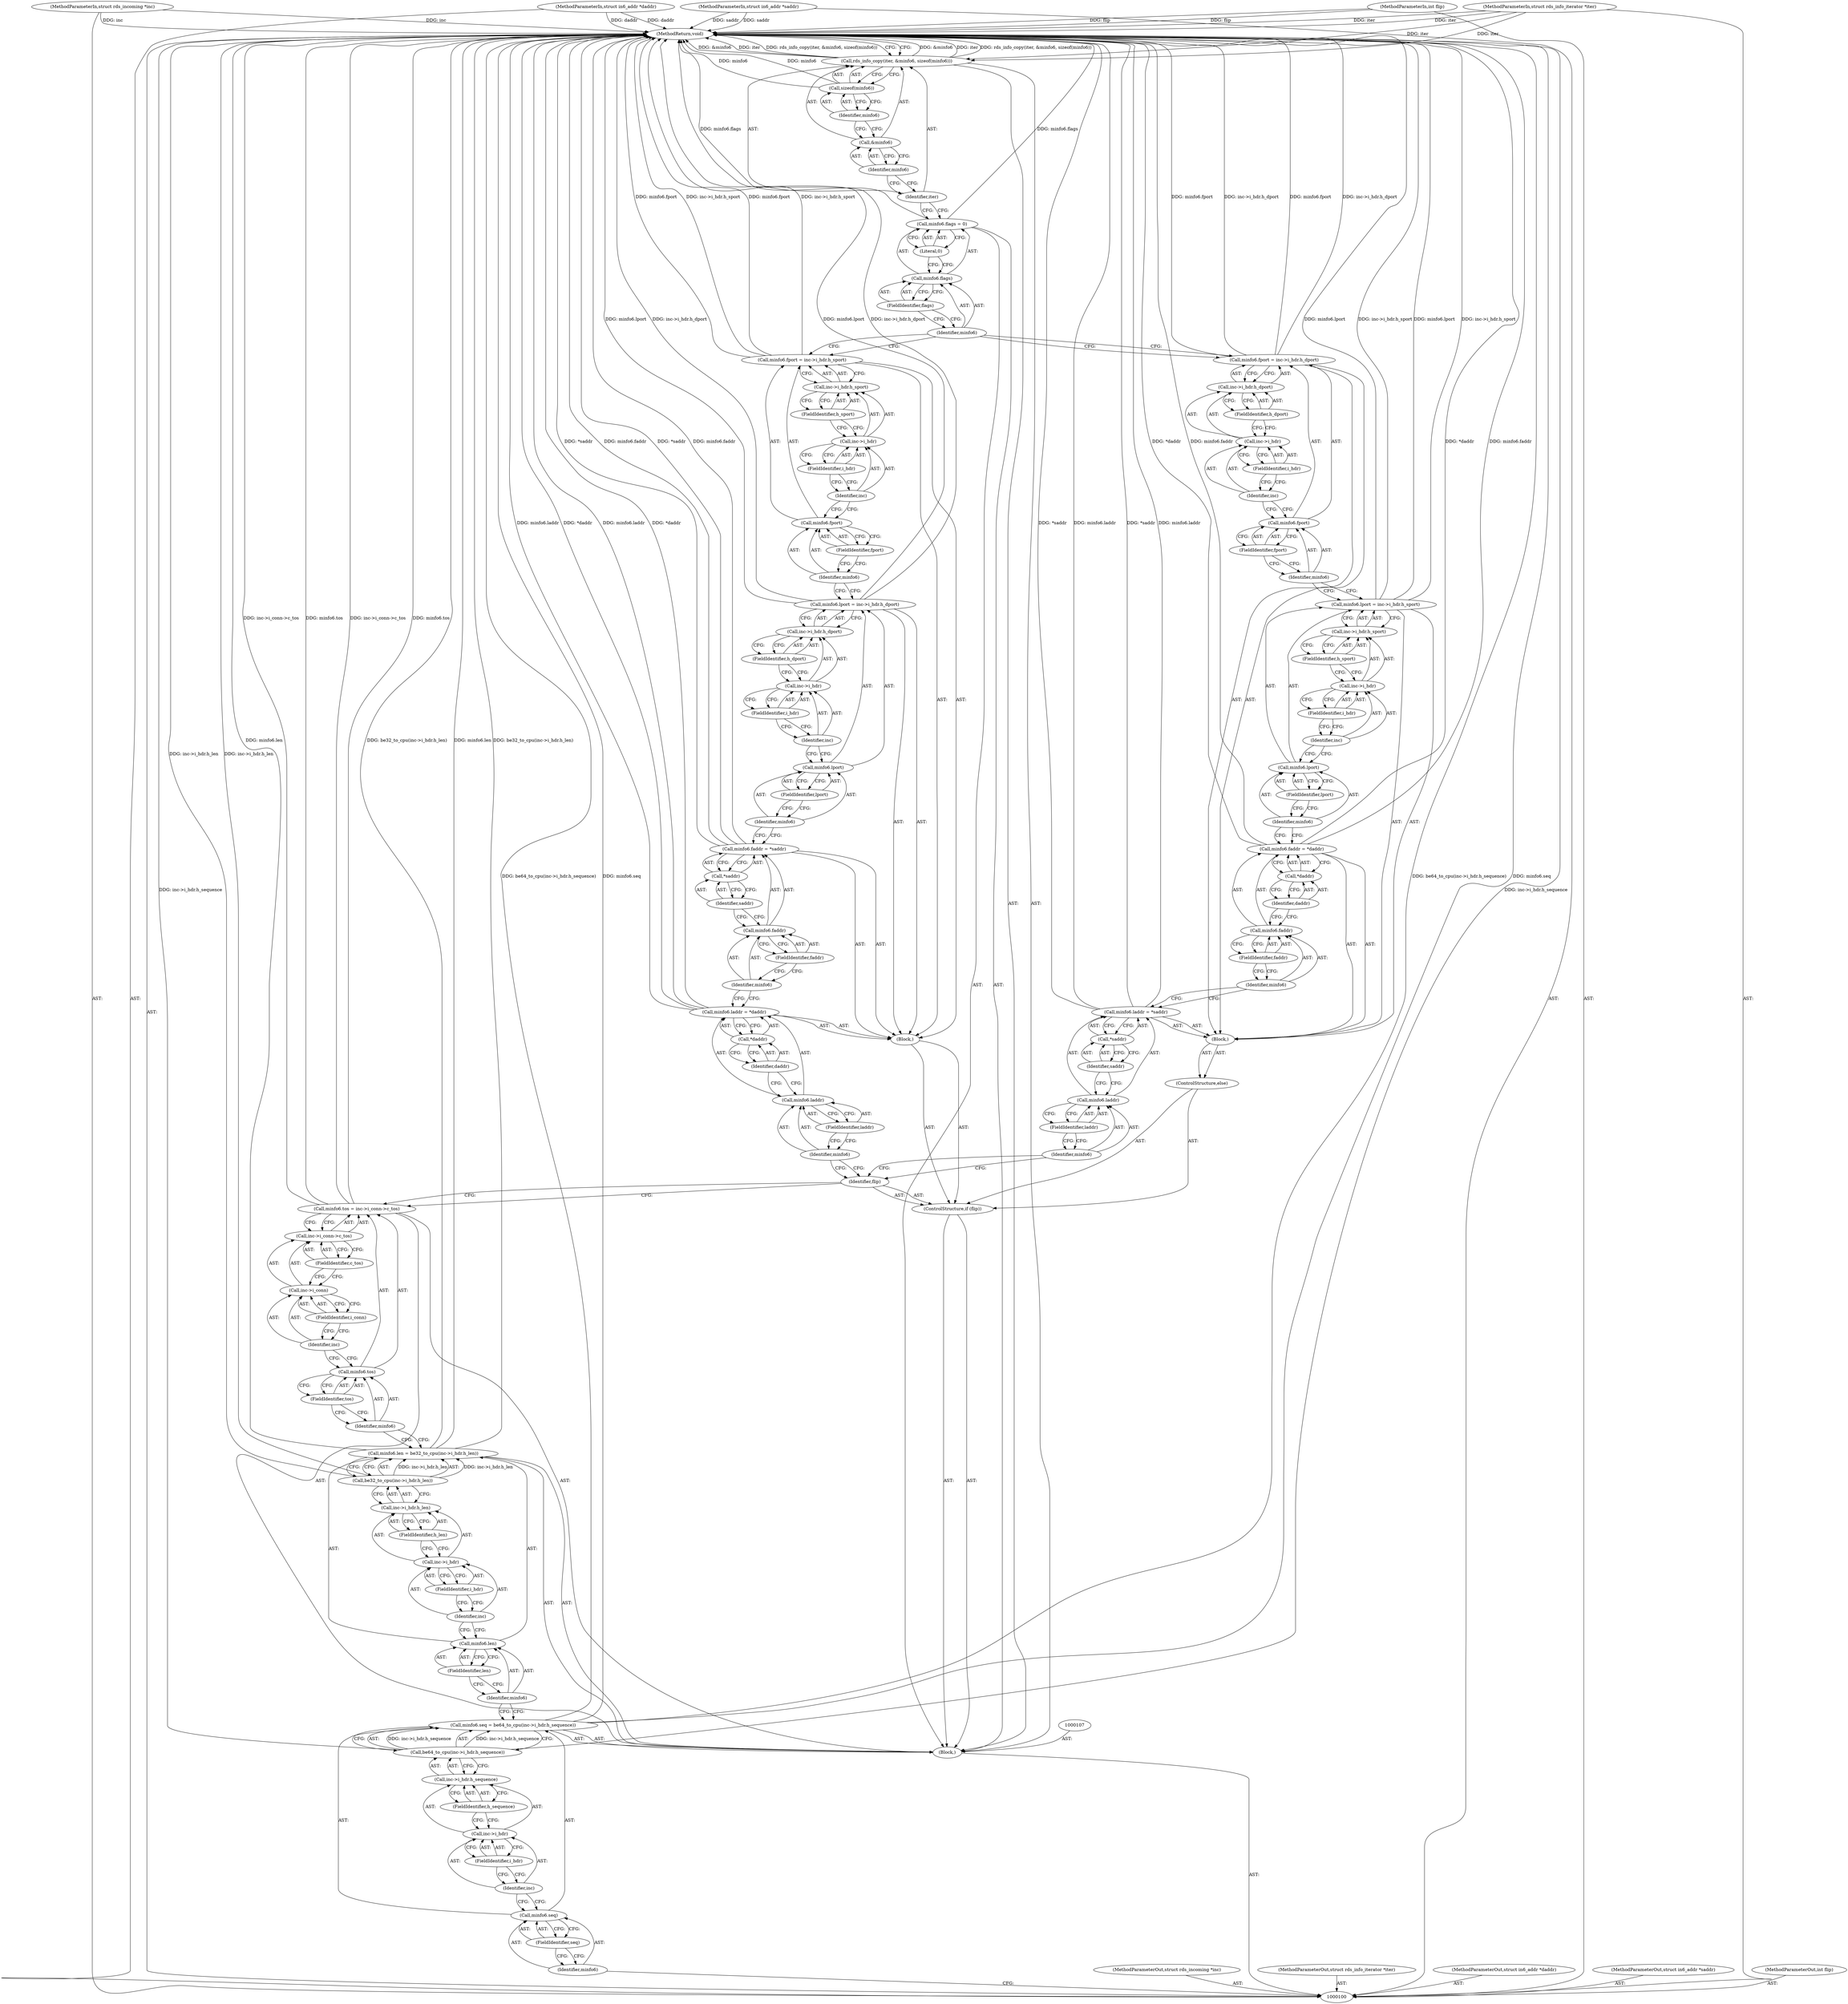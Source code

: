 digraph "0_linux_7d0a06586b2686ba80c4a2da5f91cb10ffbea736" {
"1000213" [label="(MethodReturn,void)"];
"1000101" [label="(MethodParameterIn,struct rds_incoming *inc)"];
"1000262" [label="(MethodParameterOut,struct rds_incoming *inc)"];
"1000128" [label="(Call,minfo6.tos = inc->i_conn->c_tos)"];
"1000129" [label="(Call,minfo6.tos)"];
"1000130" [label="(Identifier,minfo6)"];
"1000132" [label="(Call,inc->i_conn->c_tos)"];
"1000133" [label="(Call,inc->i_conn)"];
"1000134" [label="(Identifier,inc)"];
"1000135" [label="(FieldIdentifier,i_conn)"];
"1000136" [label="(FieldIdentifier,c_tos)"];
"1000131" [label="(FieldIdentifier,tos)"];
"1000139" [label="(Block,)"];
"1000137" [label="(ControlStructure,if (flip))"];
"1000138" [label="(Identifier,flip)"];
"1000143" [label="(FieldIdentifier,laddr)"];
"1000144" [label="(Call,*daddr)"];
"1000145" [label="(Identifier,daddr)"];
"1000140" [label="(Call,minfo6.laddr = *daddr)"];
"1000141" [label="(Call,minfo6.laddr)"];
"1000142" [label="(Identifier,minfo6)"];
"1000150" [label="(Call,*saddr)"];
"1000151" [label="(Identifier,saddr)"];
"1000146" [label="(Call,minfo6.faddr = *saddr)"];
"1000147" [label="(Call,minfo6.faddr)"];
"1000148" [label="(Identifier,minfo6)"];
"1000149" [label="(FieldIdentifier,faddr)"];
"1000156" [label="(Call,inc->i_hdr.h_dport)"];
"1000157" [label="(Call,inc->i_hdr)"];
"1000158" [label="(Identifier,inc)"];
"1000152" [label="(Call,minfo6.lport = inc->i_hdr.h_dport)"];
"1000153" [label="(Call,minfo6.lport)"];
"1000154" [label="(Identifier,minfo6)"];
"1000159" [label="(FieldIdentifier,i_hdr)"];
"1000160" [label="(FieldIdentifier,h_dport)"];
"1000155" [label="(FieldIdentifier,lport)"];
"1000165" [label="(Call,inc->i_hdr.h_sport)"];
"1000166" [label="(Call,inc->i_hdr)"];
"1000167" [label="(Identifier,inc)"];
"1000161" [label="(Call,minfo6.fport = inc->i_hdr.h_sport)"];
"1000162" [label="(Call,minfo6.fport)"];
"1000163" [label="(Identifier,minfo6)"];
"1000168" [label="(FieldIdentifier,i_hdr)"];
"1000169" [label="(FieldIdentifier,h_sport)"];
"1000164" [label="(FieldIdentifier,fport)"];
"1000170" [label="(ControlStructure,else)"];
"1000171" [label="(Block,)"];
"1000176" [label="(Call,*saddr)"];
"1000177" [label="(Identifier,saddr)"];
"1000172" [label="(Call,minfo6.laddr = *saddr)"];
"1000173" [label="(Call,minfo6.laddr)"];
"1000174" [label="(Identifier,minfo6)"];
"1000175" [label="(FieldIdentifier,laddr)"];
"1000182" [label="(Call,*daddr)"];
"1000183" [label="(Identifier,daddr)"];
"1000178" [label="(Call,minfo6.faddr = *daddr)"];
"1000179" [label="(Call,minfo6.faddr)"];
"1000180" [label="(Identifier,minfo6)"];
"1000181" [label="(FieldIdentifier,faddr)"];
"1000102" [label="(MethodParameterIn,struct rds_info_iterator *iter)"];
"1000263" [label="(MethodParameterOut,struct rds_info_iterator *iter)"];
"1000188" [label="(Call,inc->i_hdr.h_sport)"];
"1000189" [label="(Call,inc->i_hdr)"];
"1000190" [label="(Identifier,inc)"];
"1000184" [label="(Call,minfo6.lport = inc->i_hdr.h_sport)"];
"1000185" [label="(Call,minfo6.lport)"];
"1000186" [label="(Identifier,minfo6)"];
"1000191" [label="(FieldIdentifier,i_hdr)"];
"1000192" [label="(FieldIdentifier,h_sport)"];
"1000187" [label="(FieldIdentifier,lport)"];
"1000196" [label="(FieldIdentifier,fport)"];
"1000197" [label="(Call,inc->i_hdr.h_dport)"];
"1000198" [label="(Call,inc->i_hdr)"];
"1000199" [label="(Identifier,inc)"];
"1000200" [label="(FieldIdentifier,i_hdr)"];
"1000201" [label="(FieldIdentifier,h_dport)"];
"1000193" [label="(Call,minfo6.fport = inc->i_hdr.h_dport)"];
"1000194" [label="(Call,minfo6.fport)"];
"1000195" [label="(Identifier,minfo6)"];
"1000202" [label="(Call,minfo6.flags = 0)"];
"1000203" [label="(Call,minfo6.flags)"];
"1000204" [label="(Identifier,minfo6)"];
"1000206" [label="(Literal,0)"];
"1000205" [label="(FieldIdentifier,flags)"];
"1000208" [label="(Identifier,iter)"];
"1000207" [label="(Call,rds_info_copy(iter, &minfo6, sizeof(minfo6)))"];
"1000209" [label="(Call,&minfo6)"];
"1000210" [label="(Identifier,minfo6)"];
"1000211" [label="(Call,sizeof(minfo6))"];
"1000212" [label="(Identifier,minfo6)"];
"1000104" [label="(MethodParameterIn,struct in6_addr *daddr)"];
"1000265" [label="(MethodParameterOut,struct in6_addr *daddr)"];
"1000103" [label="(MethodParameterIn,struct in6_addr *saddr)"];
"1000264" [label="(MethodParameterOut,struct in6_addr *saddr)"];
"1000105" [label="(MethodParameterIn,int flip)"];
"1000266" [label="(MethodParameterOut,int flip)"];
"1000106" [label="(Block,)"];
"1000112" [label="(Call,be64_to_cpu(inc->i_hdr.h_sequence))"];
"1000108" [label="(Call,minfo6.seq = be64_to_cpu(inc->i_hdr.h_sequence))"];
"1000109" [label="(Call,minfo6.seq)"];
"1000110" [label="(Identifier,minfo6)"];
"1000113" [label="(Call,inc->i_hdr.h_sequence)"];
"1000114" [label="(Call,inc->i_hdr)"];
"1000115" [label="(Identifier,inc)"];
"1000116" [label="(FieldIdentifier,i_hdr)"];
"1000117" [label="(FieldIdentifier,h_sequence)"];
"1000111" [label="(FieldIdentifier,seq)"];
"1000122" [label="(Call,be32_to_cpu(inc->i_hdr.h_len))"];
"1000118" [label="(Call,minfo6.len = be32_to_cpu(inc->i_hdr.h_len))"];
"1000119" [label="(Call,minfo6.len)"];
"1000120" [label="(Identifier,minfo6)"];
"1000123" [label="(Call,inc->i_hdr.h_len)"];
"1000124" [label="(Call,inc->i_hdr)"];
"1000125" [label="(Identifier,inc)"];
"1000126" [label="(FieldIdentifier,i_hdr)"];
"1000127" [label="(FieldIdentifier,h_len)"];
"1000121" [label="(FieldIdentifier,len)"];
"1000213" -> "1000100"  [label="AST: "];
"1000213" -> "1000207"  [label="CFG: "];
"1000193" -> "1000213"  [label="DDG: minfo6.fport"];
"1000193" -> "1000213"  [label="DDG: inc->i_hdr.h_dport"];
"1000184" -> "1000213"  [label="DDG: minfo6.lport"];
"1000184" -> "1000213"  [label="DDG: inc->i_hdr.h_sport"];
"1000105" -> "1000213"  [label="DDG: flip"];
"1000202" -> "1000213"  [label="DDG: minfo6.flags"];
"1000211" -> "1000213"  [label="DDG: minfo6"];
"1000118" -> "1000213"  [label="DDG: be32_to_cpu(inc->i_hdr.h_len)"];
"1000118" -> "1000213"  [label="DDG: minfo6.len"];
"1000146" -> "1000213"  [label="DDG: *saddr"];
"1000146" -> "1000213"  [label="DDG: minfo6.faddr"];
"1000108" -> "1000213"  [label="DDG: minfo6.seq"];
"1000108" -> "1000213"  [label="DDG: be64_to_cpu(inc->i_hdr.h_sequence)"];
"1000178" -> "1000213"  [label="DDG: *daddr"];
"1000178" -> "1000213"  [label="DDG: minfo6.faddr"];
"1000207" -> "1000213"  [label="DDG: &minfo6"];
"1000207" -> "1000213"  [label="DDG: iter"];
"1000207" -> "1000213"  [label="DDG: rds_info_copy(iter, &minfo6, sizeof(minfo6))"];
"1000104" -> "1000213"  [label="DDG: daddr"];
"1000122" -> "1000213"  [label="DDG: inc->i_hdr.h_len"];
"1000128" -> "1000213"  [label="DDG: inc->i_conn->c_tos"];
"1000128" -> "1000213"  [label="DDG: minfo6.tos"];
"1000140" -> "1000213"  [label="DDG: minfo6.laddr"];
"1000140" -> "1000213"  [label="DDG: *daddr"];
"1000103" -> "1000213"  [label="DDG: saddr"];
"1000172" -> "1000213"  [label="DDG: *saddr"];
"1000172" -> "1000213"  [label="DDG: minfo6.laddr"];
"1000152" -> "1000213"  [label="DDG: minfo6.lport"];
"1000152" -> "1000213"  [label="DDG: inc->i_hdr.h_dport"];
"1000102" -> "1000213"  [label="DDG: iter"];
"1000112" -> "1000213"  [label="DDG: inc->i_hdr.h_sequence"];
"1000101" -> "1000213"  [label="DDG: inc"];
"1000161" -> "1000213"  [label="DDG: minfo6.fport"];
"1000161" -> "1000213"  [label="DDG: inc->i_hdr.h_sport"];
"1000101" -> "1000100"  [label="AST: "];
"1000101" -> "1000213"  [label="DDG: inc"];
"1000262" -> "1000100"  [label="AST: "];
"1000128" -> "1000106"  [label="AST: "];
"1000128" -> "1000132"  [label="CFG: "];
"1000129" -> "1000128"  [label="AST: "];
"1000132" -> "1000128"  [label="AST: "];
"1000138" -> "1000128"  [label="CFG: "];
"1000128" -> "1000213"  [label="DDG: inc->i_conn->c_tos"];
"1000128" -> "1000213"  [label="DDG: minfo6.tos"];
"1000129" -> "1000128"  [label="AST: "];
"1000129" -> "1000131"  [label="CFG: "];
"1000130" -> "1000129"  [label="AST: "];
"1000131" -> "1000129"  [label="AST: "];
"1000134" -> "1000129"  [label="CFG: "];
"1000130" -> "1000129"  [label="AST: "];
"1000130" -> "1000118"  [label="CFG: "];
"1000131" -> "1000130"  [label="CFG: "];
"1000132" -> "1000128"  [label="AST: "];
"1000132" -> "1000136"  [label="CFG: "];
"1000133" -> "1000132"  [label="AST: "];
"1000136" -> "1000132"  [label="AST: "];
"1000128" -> "1000132"  [label="CFG: "];
"1000133" -> "1000132"  [label="AST: "];
"1000133" -> "1000135"  [label="CFG: "];
"1000134" -> "1000133"  [label="AST: "];
"1000135" -> "1000133"  [label="AST: "];
"1000136" -> "1000133"  [label="CFG: "];
"1000134" -> "1000133"  [label="AST: "];
"1000134" -> "1000129"  [label="CFG: "];
"1000135" -> "1000134"  [label="CFG: "];
"1000135" -> "1000133"  [label="AST: "];
"1000135" -> "1000134"  [label="CFG: "];
"1000133" -> "1000135"  [label="CFG: "];
"1000136" -> "1000132"  [label="AST: "];
"1000136" -> "1000133"  [label="CFG: "];
"1000132" -> "1000136"  [label="CFG: "];
"1000131" -> "1000129"  [label="AST: "];
"1000131" -> "1000130"  [label="CFG: "];
"1000129" -> "1000131"  [label="CFG: "];
"1000139" -> "1000137"  [label="AST: "];
"1000140" -> "1000139"  [label="AST: "];
"1000146" -> "1000139"  [label="AST: "];
"1000152" -> "1000139"  [label="AST: "];
"1000161" -> "1000139"  [label="AST: "];
"1000137" -> "1000106"  [label="AST: "];
"1000138" -> "1000137"  [label="AST: "];
"1000139" -> "1000137"  [label="AST: "];
"1000170" -> "1000137"  [label="AST: "];
"1000138" -> "1000137"  [label="AST: "];
"1000138" -> "1000128"  [label="CFG: "];
"1000142" -> "1000138"  [label="CFG: "];
"1000174" -> "1000138"  [label="CFG: "];
"1000143" -> "1000141"  [label="AST: "];
"1000143" -> "1000142"  [label="CFG: "];
"1000141" -> "1000143"  [label="CFG: "];
"1000144" -> "1000140"  [label="AST: "];
"1000144" -> "1000145"  [label="CFG: "];
"1000145" -> "1000144"  [label="AST: "];
"1000140" -> "1000144"  [label="CFG: "];
"1000145" -> "1000144"  [label="AST: "];
"1000145" -> "1000141"  [label="CFG: "];
"1000144" -> "1000145"  [label="CFG: "];
"1000140" -> "1000139"  [label="AST: "];
"1000140" -> "1000144"  [label="CFG: "];
"1000141" -> "1000140"  [label="AST: "];
"1000144" -> "1000140"  [label="AST: "];
"1000148" -> "1000140"  [label="CFG: "];
"1000140" -> "1000213"  [label="DDG: minfo6.laddr"];
"1000140" -> "1000213"  [label="DDG: *daddr"];
"1000141" -> "1000140"  [label="AST: "];
"1000141" -> "1000143"  [label="CFG: "];
"1000142" -> "1000141"  [label="AST: "];
"1000143" -> "1000141"  [label="AST: "];
"1000145" -> "1000141"  [label="CFG: "];
"1000142" -> "1000141"  [label="AST: "];
"1000142" -> "1000138"  [label="CFG: "];
"1000143" -> "1000142"  [label="CFG: "];
"1000150" -> "1000146"  [label="AST: "];
"1000150" -> "1000151"  [label="CFG: "];
"1000151" -> "1000150"  [label="AST: "];
"1000146" -> "1000150"  [label="CFG: "];
"1000151" -> "1000150"  [label="AST: "];
"1000151" -> "1000147"  [label="CFG: "];
"1000150" -> "1000151"  [label="CFG: "];
"1000146" -> "1000139"  [label="AST: "];
"1000146" -> "1000150"  [label="CFG: "];
"1000147" -> "1000146"  [label="AST: "];
"1000150" -> "1000146"  [label="AST: "];
"1000154" -> "1000146"  [label="CFG: "];
"1000146" -> "1000213"  [label="DDG: *saddr"];
"1000146" -> "1000213"  [label="DDG: minfo6.faddr"];
"1000147" -> "1000146"  [label="AST: "];
"1000147" -> "1000149"  [label="CFG: "];
"1000148" -> "1000147"  [label="AST: "];
"1000149" -> "1000147"  [label="AST: "];
"1000151" -> "1000147"  [label="CFG: "];
"1000148" -> "1000147"  [label="AST: "];
"1000148" -> "1000140"  [label="CFG: "];
"1000149" -> "1000148"  [label="CFG: "];
"1000149" -> "1000147"  [label="AST: "];
"1000149" -> "1000148"  [label="CFG: "];
"1000147" -> "1000149"  [label="CFG: "];
"1000156" -> "1000152"  [label="AST: "];
"1000156" -> "1000160"  [label="CFG: "];
"1000157" -> "1000156"  [label="AST: "];
"1000160" -> "1000156"  [label="AST: "];
"1000152" -> "1000156"  [label="CFG: "];
"1000157" -> "1000156"  [label="AST: "];
"1000157" -> "1000159"  [label="CFG: "];
"1000158" -> "1000157"  [label="AST: "];
"1000159" -> "1000157"  [label="AST: "];
"1000160" -> "1000157"  [label="CFG: "];
"1000158" -> "1000157"  [label="AST: "];
"1000158" -> "1000153"  [label="CFG: "];
"1000159" -> "1000158"  [label="CFG: "];
"1000152" -> "1000139"  [label="AST: "];
"1000152" -> "1000156"  [label="CFG: "];
"1000153" -> "1000152"  [label="AST: "];
"1000156" -> "1000152"  [label="AST: "];
"1000163" -> "1000152"  [label="CFG: "];
"1000152" -> "1000213"  [label="DDG: minfo6.lport"];
"1000152" -> "1000213"  [label="DDG: inc->i_hdr.h_dport"];
"1000153" -> "1000152"  [label="AST: "];
"1000153" -> "1000155"  [label="CFG: "];
"1000154" -> "1000153"  [label="AST: "];
"1000155" -> "1000153"  [label="AST: "];
"1000158" -> "1000153"  [label="CFG: "];
"1000154" -> "1000153"  [label="AST: "];
"1000154" -> "1000146"  [label="CFG: "];
"1000155" -> "1000154"  [label="CFG: "];
"1000159" -> "1000157"  [label="AST: "];
"1000159" -> "1000158"  [label="CFG: "];
"1000157" -> "1000159"  [label="CFG: "];
"1000160" -> "1000156"  [label="AST: "];
"1000160" -> "1000157"  [label="CFG: "];
"1000156" -> "1000160"  [label="CFG: "];
"1000155" -> "1000153"  [label="AST: "];
"1000155" -> "1000154"  [label="CFG: "];
"1000153" -> "1000155"  [label="CFG: "];
"1000165" -> "1000161"  [label="AST: "];
"1000165" -> "1000169"  [label="CFG: "];
"1000166" -> "1000165"  [label="AST: "];
"1000169" -> "1000165"  [label="AST: "];
"1000161" -> "1000165"  [label="CFG: "];
"1000166" -> "1000165"  [label="AST: "];
"1000166" -> "1000168"  [label="CFG: "];
"1000167" -> "1000166"  [label="AST: "];
"1000168" -> "1000166"  [label="AST: "];
"1000169" -> "1000166"  [label="CFG: "];
"1000167" -> "1000166"  [label="AST: "];
"1000167" -> "1000162"  [label="CFG: "];
"1000168" -> "1000167"  [label="CFG: "];
"1000161" -> "1000139"  [label="AST: "];
"1000161" -> "1000165"  [label="CFG: "];
"1000162" -> "1000161"  [label="AST: "];
"1000165" -> "1000161"  [label="AST: "];
"1000204" -> "1000161"  [label="CFG: "];
"1000161" -> "1000213"  [label="DDG: minfo6.fport"];
"1000161" -> "1000213"  [label="DDG: inc->i_hdr.h_sport"];
"1000162" -> "1000161"  [label="AST: "];
"1000162" -> "1000164"  [label="CFG: "];
"1000163" -> "1000162"  [label="AST: "];
"1000164" -> "1000162"  [label="AST: "];
"1000167" -> "1000162"  [label="CFG: "];
"1000163" -> "1000162"  [label="AST: "];
"1000163" -> "1000152"  [label="CFG: "];
"1000164" -> "1000163"  [label="CFG: "];
"1000168" -> "1000166"  [label="AST: "];
"1000168" -> "1000167"  [label="CFG: "];
"1000166" -> "1000168"  [label="CFG: "];
"1000169" -> "1000165"  [label="AST: "];
"1000169" -> "1000166"  [label="CFG: "];
"1000165" -> "1000169"  [label="CFG: "];
"1000164" -> "1000162"  [label="AST: "];
"1000164" -> "1000163"  [label="CFG: "];
"1000162" -> "1000164"  [label="CFG: "];
"1000170" -> "1000137"  [label="AST: "];
"1000171" -> "1000170"  [label="AST: "];
"1000171" -> "1000170"  [label="AST: "];
"1000172" -> "1000171"  [label="AST: "];
"1000178" -> "1000171"  [label="AST: "];
"1000184" -> "1000171"  [label="AST: "];
"1000193" -> "1000171"  [label="AST: "];
"1000176" -> "1000172"  [label="AST: "];
"1000176" -> "1000177"  [label="CFG: "];
"1000177" -> "1000176"  [label="AST: "];
"1000172" -> "1000176"  [label="CFG: "];
"1000177" -> "1000176"  [label="AST: "];
"1000177" -> "1000173"  [label="CFG: "];
"1000176" -> "1000177"  [label="CFG: "];
"1000172" -> "1000171"  [label="AST: "];
"1000172" -> "1000176"  [label="CFG: "];
"1000173" -> "1000172"  [label="AST: "];
"1000176" -> "1000172"  [label="AST: "];
"1000180" -> "1000172"  [label="CFG: "];
"1000172" -> "1000213"  [label="DDG: *saddr"];
"1000172" -> "1000213"  [label="DDG: minfo6.laddr"];
"1000173" -> "1000172"  [label="AST: "];
"1000173" -> "1000175"  [label="CFG: "];
"1000174" -> "1000173"  [label="AST: "];
"1000175" -> "1000173"  [label="AST: "];
"1000177" -> "1000173"  [label="CFG: "];
"1000174" -> "1000173"  [label="AST: "];
"1000174" -> "1000138"  [label="CFG: "];
"1000175" -> "1000174"  [label="CFG: "];
"1000175" -> "1000173"  [label="AST: "];
"1000175" -> "1000174"  [label="CFG: "];
"1000173" -> "1000175"  [label="CFG: "];
"1000182" -> "1000178"  [label="AST: "];
"1000182" -> "1000183"  [label="CFG: "];
"1000183" -> "1000182"  [label="AST: "];
"1000178" -> "1000182"  [label="CFG: "];
"1000183" -> "1000182"  [label="AST: "];
"1000183" -> "1000179"  [label="CFG: "];
"1000182" -> "1000183"  [label="CFG: "];
"1000178" -> "1000171"  [label="AST: "];
"1000178" -> "1000182"  [label="CFG: "];
"1000179" -> "1000178"  [label="AST: "];
"1000182" -> "1000178"  [label="AST: "];
"1000186" -> "1000178"  [label="CFG: "];
"1000178" -> "1000213"  [label="DDG: *daddr"];
"1000178" -> "1000213"  [label="DDG: minfo6.faddr"];
"1000179" -> "1000178"  [label="AST: "];
"1000179" -> "1000181"  [label="CFG: "];
"1000180" -> "1000179"  [label="AST: "];
"1000181" -> "1000179"  [label="AST: "];
"1000183" -> "1000179"  [label="CFG: "];
"1000180" -> "1000179"  [label="AST: "];
"1000180" -> "1000172"  [label="CFG: "];
"1000181" -> "1000180"  [label="CFG: "];
"1000181" -> "1000179"  [label="AST: "];
"1000181" -> "1000180"  [label="CFG: "];
"1000179" -> "1000181"  [label="CFG: "];
"1000102" -> "1000100"  [label="AST: "];
"1000102" -> "1000213"  [label="DDG: iter"];
"1000102" -> "1000207"  [label="DDG: iter"];
"1000263" -> "1000100"  [label="AST: "];
"1000188" -> "1000184"  [label="AST: "];
"1000188" -> "1000192"  [label="CFG: "];
"1000189" -> "1000188"  [label="AST: "];
"1000192" -> "1000188"  [label="AST: "];
"1000184" -> "1000188"  [label="CFG: "];
"1000189" -> "1000188"  [label="AST: "];
"1000189" -> "1000191"  [label="CFG: "];
"1000190" -> "1000189"  [label="AST: "];
"1000191" -> "1000189"  [label="AST: "];
"1000192" -> "1000189"  [label="CFG: "];
"1000190" -> "1000189"  [label="AST: "];
"1000190" -> "1000185"  [label="CFG: "];
"1000191" -> "1000190"  [label="CFG: "];
"1000184" -> "1000171"  [label="AST: "];
"1000184" -> "1000188"  [label="CFG: "];
"1000185" -> "1000184"  [label="AST: "];
"1000188" -> "1000184"  [label="AST: "];
"1000195" -> "1000184"  [label="CFG: "];
"1000184" -> "1000213"  [label="DDG: minfo6.lport"];
"1000184" -> "1000213"  [label="DDG: inc->i_hdr.h_sport"];
"1000185" -> "1000184"  [label="AST: "];
"1000185" -> "1000187"  [label="CFG: "];
"1000186" -> "1000185"  [label="AST: "];
"1000187" -> "1000185"  [label="AST: "];
"1000190" -> "1000185"  [label="CFG: "];
"1000186" -> "1000185"  [label="AST: "];
"1000186" -> "1000178"  [label="CFG: "];
"1000187" -> "1000186"  [label="CFG: "];
"1000191" -> "1000189"  [label="AST: "];
"1000191" -> "1000190"  [label="CFG: "];
"1000189" -> "1000191"  [label="CFG: "];
"1000192" -> "1000188"  [label="AST: "];
"1000192" -> "1000189"  [label="CFG: "];
"1000188" -> "1000192"  [label="CFG: "];
"1000187" -> "1000185"  [label="AST: "];
"1000187" -> "1000186"  [label="CFG: "];
"1000185" -> "1000187"  [label="CFG: "];
"1000196" -> "1000194"  [label="AST: "];
"1000196" -> "1000195"  [label="CFG: "];
"1000194" -> "1000196"  [label="CFG: "];
"1000197" -> "1000193"  [label="AST: "];
"1000197" -> "1000201"  [label="CFG: "];
"1000198" -> "1000197"  [label="AST: "];
"1000201" -> "1000197"  [label="AST: "];
"1000193" -> "1000197"  [label="CFG: "];
"1000198" -> "1000197"  [label="AST: "];
"1000198" -> "1000200"  [label="CFG: "];
"1000199" -> "1000198"  [label="AST: "];
"1000200" -> "1000198"  [label="AST: "];
"1000201" -> "1000198"  [label="CFG: "];
"1000199" -> "1000198"  [label="AST: "];
"1000199" -> "1000194"  [label="CFG: "];
"1000200" -> "1000199"  [label="CFG: "];
"1000200" -> "1000198"  [label="AST: "];
"1000200" -> "1000199"  [label="CFG: "];
"1000198" -> "1000200"  [label="CFG: "];
"1000201" -> "1000197"  [label="AST: "];
"1000201" -> "1000198"  [label="CFG: "];
"1000197" -> "1000201"  [label="CFG: "];
"1000193" -> "1000171"  [label="AST: "];
"1000193" -> "1000197"  [label="CFG: "];
"1000194" -> "1000193"  [label="AST: "];
"1000197" -> "1000193"  [label="AST: "];
"1000204" -> "1000193"  [label="CFG: "];
"1000193" -> "1000213"  [label="DDG: minfo6.fport"];
"1000193" -> "1000213"  [label="DDG: inc->i_hdr.h_dport"];
"1000194" -> "1000193"  [label="AST: "];
"1000194" -> "1000196"  [label="CFG: "];
"1000195" -> "1000194"  [label="AST: "];
"1000196" -> "1000194"  [label="AST: "];
"1000199" -> "1000194"  [label="CFG: "];
"1000195" -> "1000194"  [label="AST: "];
"1000195" -> "1000184"  [label="CFG: "];
"1000196" -> "1000195"  [label="CFG: "];
"1000202" -> "1000106"  [label="AST: "];
"1000202" -> "1000206"  [label="CFG: "];
"1000203" -> "1000202"  [label="AST: "];
"1000206" -> "1000202"  [label="AST: "];
"1000208" -> "1000202"  [label="CFG: "];
"1000202" -> "1000213"  [label="DDG: minfo6.flags"];
"1000203" -> "1000202"  [label="AST: "];
"1000203" -> "1000205"  [label="CFG: "];
"1000204" -> "1000203"  [label="AST: "];
"1000205" -> "1000203"  [label="AST: "];
"1000206" -> "1000203"  [label="CFG: "];
"1000204" -> "1000203"  [label="AST: "];
"1000204" -> "1000161"  [label="CFG: "];
"1000204" -> "1000193"  [label="CFG: "];
"1000205" -> "1000204"  [label="CFG: "];
"1000206" -> "1000202"  [label="AST: "];
"1000206" -> "1000203"  [label="CFG: "];
"1000202" -> "1000206"  [label="CFG: "];
"1000205" -> "1000203"  [label="AST: "];
"1000205" -> "1000204"  [label="CFG: "];
"1000203" -> "1000205"  [label="CFG: "];
"1000208" -> "1000207"  [label="AST: "];
"1000208" -> "1000202"  [label="CFG: "];
"1000210" -> "1000208"  [label="CFG: "];
"1000207" -> "1000106"  [label="AST: "];
"1000207" -> "1000211"  [label="CFG: "];
"1000208" -> "1000207"  [label="AST: "];
"1000209" -> "1000207"  [label="AST: "];
"1000211" -> "1000207"  [label="AST: "];
"1000213" -> "1000207"  [label="CFG: "];
"1000207" -> "1000213"  [label="DDG: &minfo6"];
"1000207" -> "1000213"  [label="DDG: iter"];
"1000207" -> "1000213"  [label="DDG: rds_info_copy(iter, &minfo6, sizeof(minfo6))"];
"1000102" -> "1000207"  [label="DDG: iter"];
"1000209" -> "1000207"  [label="AST: "];
"1000209" -> "1000210"  [label="CFG: "];
"1000210" -> "1000209"  [label="AST: "];
"1000212" -> "1000209"  [label="CFG: "];
"1000210" -> "1000209"  [label="AST: "];
"1000210" -> "1000208"  [label="CFG: "];
"1000209" -> "1000210"  [label="CFG: "];
"1000211" -> "1000207"  [label="AST: "];
"1000211" -> "1000212"  [label="CFG: "];
"1000212" -> "1000211"  [label="AST: "];
"1000207" -> "1000211"  [label="CFG: "];
"1000211" -> "1000213"  [label="DDG: minfo6"];
"1000212" -> "1000211"  [label="AST: "];
"1000212" -> "1000209"  [label="CFG: "];
"1000211" -> "1000212"  [label="CFG: "];
"1000104" -> "1000100"  [label="AST: "];
"1000104" -> "1000213"  [label="DDG: daddr"];
"1000265" -> "1000100"  [label="AST: "];
"1000103" -> "1000100"  [label="AST: "];
"1000103" -> "1000213"  [label="DDG: saddr"];
"1000264" -> "1000100"  [label="AST: "];
"1000105" -> "1000100"  [label="AST: "];
"1000105" -> "1000213"  [label="DDG: flip"];
"1000266" -> "1000100"  [label="AST: "];
"1000106" -> "1000100"  [label="AST: "];
"1000107" -> "1000106"  [label="AST: "];
"1000108" -> "1000106"  [label="AST: "];
"1000118" -> "1000106"  [label="AST: "];
"1000128" -> "1000106"  [label="AST: "];
"1000137" -> "1000106"  [label="AST: "];
"1000202" -> "1000106"  [label="AST: "];
"1000207" -> "1000106"  [label="AST: "];
"1000112" -> "1000108"  [label="AST: "];
"1000112" -> "1000113"  [label="CFG: "];
"1000113" -> "1000112"  [label="AST: "];
"1000108" -> "1000112"  [label="CFG: "];
"1000112" -> "1000213"  [label="DDG: inc->i_hdr.h_sequence"];
"1000112" -> "1000108"  [label="DDG: inc->i_hdr.h_sequence"];
"1000108" -> "1000106"  [label="AST: "];
"1000108" -> "1000112"  [label="CFG: "];
"1000109" -> "1000108"  [label="AST: "];
"1000112" -> "1000108"  [label="AST: "];
"1000120" -> "1000108"  [label="CFG: "];
"1000108" -> "1000213"  [label="DDG: minfo6.seq"];
"1000108" -> "1000213"  [label="DDG: be64_to_cpu(inc->i_hdr.h_sequence)"];
"1000112" -> "1000108"  [label="DDG: inc->i_hdr.h_sequence"];
"1000109" -> "1000108"  [label="AST: "];
"1000109" -> "1000111"  [label="CFG: "];
"1000110" -> "1000109"  [label="AST: "];
"1000111" -> "1000109"  [label="AST: "];
"1000115" -> "1000109"  [label="CFG: "];
"1000110" -> "1000109"  [label="AST: "];
"1000110" -> "1000100"  [label="CFG: "];
"1000111" -> "1000110"  [label="CFG: "];
"1000113" -> "1000112"  [label="AST: "];
"1000113" -> "1000117"  [label="CFG: "];
"1000114" -> "1000113"  [label="AST: "];
"1000117" -> "1000113"  [label="AST: "];
"1000112" -> "1000113"  [label="CFG: "];
"1000114" -> "1000113"  [label="AST: "];
"1000114" -> "1000116"  [label="CFG: "];
"1000115" -> "1000114"  [label="AST: "];
"1000116" -> "1000114"  [label="AST: "];
"1000117" -> "1000114"  [label="CFG: "];
"1000115" -> "1000114"  [label="AST: "];
"1000115" -> "1000109"  [label="CFG: "];
"1000116" -> "1000115"  [label="CFG: "];
"1000116" -> "1000114"  [label="AST: "];
"1000116" -> "1000115"  [label="CFG: "];
"1000114" -> "1000116"  [label="CFG: "];
"1000117" -> "1000113"  [label="AST: "];
"1000117" -> "1000114"  [label="CFG: "];
"1000113" -> "1000117"  [label="CFG: "];
"1000111" -> "1000109"  [label="AST: "];
"1000111" -> "1000110"  [label="CFG: "];
"1000109" -> "1000111"  [label="CFG: "];
"1000122" -> "1000118"  [label="AST: "];
"1000122" -> "1000123"  [label="CFG: "];
"1000123" -> "1000122"  [label="AST: "];
"1000118" -> "1000122"  [label="CFG: "];
"1000122" -> "1000213"  [label="DDG: inc->i_hdr.h_len"];
"1000122" -> "1000118"  [label="DDG: inc->i_hdr.h_len"];
"1000118" -> "1000106"  [label="AST: "];
"1000118" -> "1000122"  [label="CFG: "];
"1000119" -> "1000118"  [label="AST: "];
"1000122" -> "1000118"  [label="AST: "];
"1000130" -> "1000118"  [label="CFG: "];
"1000118" -> "1000213"  [label="DDG: be32_to_cpu(inc->i_hdr.h_len)"];
"1000118" -> "1000213"  [label="DDG: minfo6.len"];
"1000122" -> "1000118"  [label="DDG: inc->i_hdr.h_len"];
"1000119" -> "1000118"  [label="AST: "];
"1000119" -> "1000121"  [label="CFG: "];
"1000120" -> "1000119"  [label="AST: "];
"1000121" -> "1000119"  [label="AST: "];
"1000125" -> "1000119"  [label="CFG: "];
"1000120" -> "1000119"  [label="AST: "];
"1000120" -> "1000108"  [label="CFG: "];
"1000121" -> "1000120"  [label="CFG: "];
"1000123" -> "1000122"  [label="AST: "];
"1000123" -> "1000127"  [label="CFG: "];
"1000124" -> "1000123"  [label="AST: "];
"1000127" -> "1000123"  [label="AST: "];
"1000122" -> "1000123"  [label="CFG: "];
"1000124" -> "1000123"  [label="AST: "];
"1000124" -> "1000126"  [label="CFG: "];
"1000125" -> "1000124"  [label="AST: "];
"1000126" -> "1000124"  [label="AST: "];
"1000127" -> "1000124"  [label="CFG: "];
"1000125" -> "1000124"  [label="AST: "];
"1000125" -> "1000119"  [label="CFG: "];
"1000126" -> "1000125"  [label="CFG: "];
"1000126" -> "1000124"  [label="AST: "];
"1000126" -> "1000125"  [label="CFG: "];
"1000124" -> "1000126"  [label="CFG: "];
"1000127" -> "1000123"  [label="AST: "];
"1000127" -> "1000124"  [label="CFG: "];
"1000123" -> "1000127"  [label="CFG: "];
"1000121" -> "1000119"  [label="AST: "];
"1000121" -> "1000120"  [label="CFG: "];
"1000119" -> "1000121"  [label="CFG: "];
}
